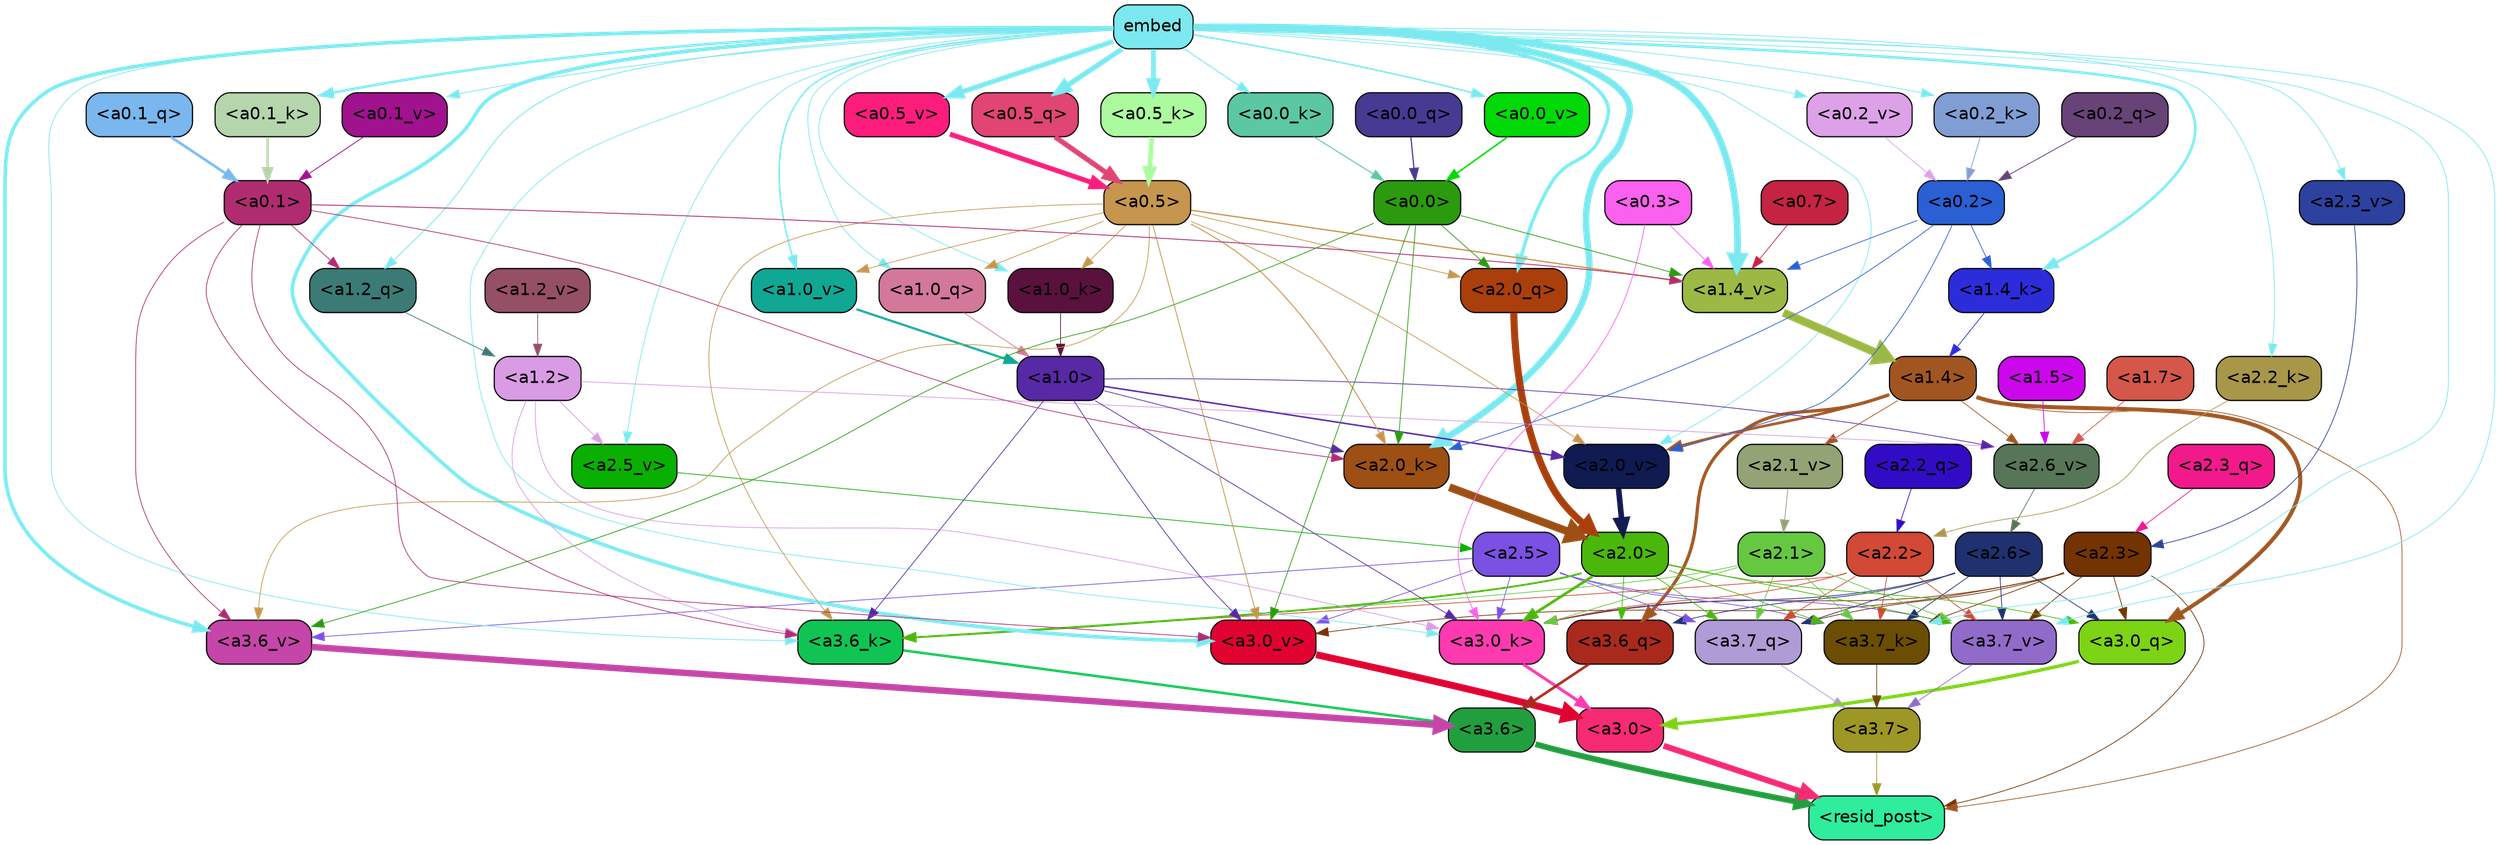strict digraph "" {
	graph [bgcolor=transparent,
		layout=dot,
		overlap=false,
		splines=true
	];
	"<a3.7>"	[color=black,
		fillcolor="#9d9725",
		fontname=Helvetica,
		shape=box,
		style="filled, rounded"];
	"<resid_post>"	[color=black,
		fillcolor="#2fed9d",
		fontname=Helvetica,
		shape=box,
		style="filled, rounded"];
	"<a3.7>" -> "<resid_post>"	[color="#9d9725",
		penwidth=0.6];
	"<a3.6>"	[color=black,
		fillcolor="#219f3e",
		fontname=Helvetica,
		shape=box,
		style="filled, rounded"];
	"<a3.6>" -> "<resid_post>"	[color="#219f3e",
		penwidth=4.751612067222595];
	"<a3.0>"	[color=black,
		fillcolor="#f72a74",
		fontname=Helvetica,
		shape=box,
		style="filled, rounded"];
	"<a3.0>" -> "<resid_post>"	[color="#f72a74",
		penwidth=4.884142994880676];
	"<a2.3>"	[color=black,
		fillcolor="#743303",
		fontname=Helvetica,
		shape=box,
		style="filled, rounded"];
	"<a2.3>" -> "<resid_post>"	[color="#743303",
		penwidth=0.6];
	"<a3.7_q>"	[color=black,
		fillcolor="#af9cd6",
		fontname=Helvetica,
		shape=box,
		style="filled, rounded"];
	"<a2.3>" -> "<a3.7_q>"	[color="#743303",
		penwidth=0.6];
	"<a3.0_q>"	[color=black,
		fillcolor="#7cd414",
		fontname=Helvetica,
		shape=box,
		style="filled, rounded"];
	"<a2.3>" -> "<a3.0_q>"	[color="#743303",
		penwidth=0.6];
	"<a3.7_k>"	[color=black,
		fillcolor="#6b4d03",
		fontname=Helvetica,
		shape=box,
		style="filled, rounded"];
	"<a2.3>" -> "<a3.7_k>"	[color="#743303",
		penwidth=0.6];
	"<a3.0_k>"	[color=black,
		fillcolor="#fd3ab0",
		fontname=Helvetica,
		shape=box,
		style="filled, rounded"];
	"<a2.3>" -> "<a3.0_k>"	[color="#743303",
		penwidth=0.6];
	"<a3.7_v>"	[color=black,
		fillcolor="#916bc9",
		fontname=Helvetica,
		shape=box,
		style="filled, rounded"];
	"<a2.3>" -> "<a3.7_v>"	[color="#743303",
		penwidth=0.6];
	"<a3.0_v>"	[color=black,
		fillcolor="#e00331",
		fontname=Helvetica,
		shape=box,
		style="filled, rounded"];
	"<a2.3>" -> "<a3.0_v>"	[color="#743303",
		penwidth=0.6];
	"<a1.4>"	[color=black,
		fillcolor="#a15621",
		fontname=Helvetica,
		shape=box,
		style="filled, rounded"];
	"<a1.4>" -> "<resid_post>"	[color="#a15621",
		penwidth=0.6];
	"<a3.6_q>"	[color=black,
		fillcolor="#aa291d",
		fontname=Helvetica,
		shape=box,
		style="filled, rounded"];
	"<a1.4>" -> "<a3.6_q>"	[color="#a15621",
		penwidth=2.6469622254371643];
	"<a1.4>" -> "<a3.0_q>"	[color="#a15621",
		penwidth=3.3040847778320312];
	"<a2.6_v>"	[color=black,
		fillcolor="#577657",
		fontname=Helvetica,
		shape=box,
		style="filled, rounded"];
	"<a1.4>" -> "<a2.6_v>"	[color="#a15621",
		penwidth=0.6];
	"<a2.1_v>"	[color=black,
		fillcolor="#93a375",
		fontname=Helvetica,
		shape=box,
		style="filled, rounded"];
	"<a1.4>" -> "<a2.1_v>"	[color="#a15621",
		penwidth=0.6];
	"<a2.0_v>"	[color=black,
		fillcolor="#0f1b51",
		fontname=Helvetica,
		shape=box,
		style="filled, rounded"];
	"<a1.4>" -> "<a2.0_v>"	[color="#a15621",
		penwidth=2.1286070346832275];
	"<a3.7_q>" -> "<a3.7>"	[color="#af9cd6",
		penwidth=0.6];
	"<a3.6_q>" -> "<a3.6>"	[color="#aa291d",
		penwidth=2.091020345687866];
	"<a3.0_q>" -> "<a3.0>"	[color="#7cd414",
		penwidth=2.7421876192092896];
	"<a3.7_k>" -> "<a3.7>"	[color="#6b4d03",
		penwidth=0.6];
	"<a3.6_k>"	[color=black,
		fillcolor="#10c454",
		fontname=Helvetica,
		shape=box,
		style="filled, rounded"];
	"<a3.6_k>" -> "<a3.6>"	[color="#10c454",
		penwidth=2.048597991466522];
	"<a3.0_k>" -> "<a3.0>"	[color="#fd3ab0",
		penwidth=2.476402521133423];
	"<a3.7_v>" -> "<a3.7>"	[color="#916bc9",
		penwidth=0.6];
	"<a3.6_v>"	[color=black,
		fillcolor="#c545a8",
		fontname=Helvetica,
		shape=box,
		style="filled, rounded"];
	"<a3.6_v>" -> "<a3.6>"	[color="#c545a8",
		penwidth=5.2550448179244995];
	"<a3.0_v>" -> "<a3.0>"	[color="#e00331",
		penwidth=5.652270674705505];
	"<a2.6>"	[color=black,
		fillcolor="#20316f",
		fontname=Helvetica,
		shape=box,
		style="filled, rounded"];
	"<a2.6>" -> "<a3.7_q>"	[color="#20316f",
		penwidth=0.6];
	"<a2.6>" -> "<a3.6_q>"	[color="#20316f",
		penwidth=0.6];
	"<a2.6>" -> "<a3.0_q>"	[color="#20316f",
		penwidth=0.6];
	"<a2.6>" -> "<a3.7_k>"	[color="#20316f",
		penwidth=0.6];
	"<a2.6>" -> "<a3.0_k>"	[color="#20316f",
		penwidth=0.6];
	"<a2.6>" -> "<a3.7_v>"	[color="#20316f",
		penwidth=0.6];
	"<a2.5>"	[color=black,
		fillcolor="#7a51e3",
		fontname=Helvetica,
		shape=box,
		style="filled, rounded"];
	"<a2.5>" -> "<a3.7_q>"	[color="#7a51e3",
		penwidth=0.6];
	"<a2.5>" -> "<a3.7_k>"	[color="#7a51e3",
		penwidth=0.6];
	"<a2.5>" -> "<a3.0_k>"	[color="#7a51e3",
		penwidth=0.6];
	"<a2.5>" -> "<a3.7_v>"	[color="#7a51e3",
		penwidth=0.6];
	"<a2.5>" -> "<a3.6_v>"	[color="#7a51e3",
		penwidth=0.6];
	"<a2.5>" -> "<a3.0_v>"	[color="#7a51e3",
		penwidth=0.6];
	"<a2.2>"	[color=black,
		fillcolor="#d24935",
		fontname=Helvetica,
		shape=box,
		style="filled, rounded"];
	"<a2.2>" -> "<a3.7_q>"	[color="#d24935",
		penwidth=0.6];
	"<a2.2>" -> "<a3.7_k>"	[color="#d24935",
		penwidth=0.6];
	"<a2.2>" -> "<a3.6_k>"	[color="#d24935",
		penwidth=0.6];
	"<a2.2>" -> "<a3.0_k>"	[color="#d24935",
		penwidth=0.6];
	"<a2.2>" -> "<a3.7_v>"	[color="#d24935",
		penwidth=0.6];
	"<a2.1>"	[color=black,
		fillcolor="#66c841",
		fontname=Helvetica,
		shape=box,
		style="filled, rounded"];
	"<a2.1>" -> "<a3.7_q>"	[color="#66c841",
		penwidth=0.6];
	"<a2.1>" -> "<a3.7_k>"	[color="#66c841",
		penwidth=0.6];
	"<a2.1>" -> "<a3.6_k>"	[color="#66c841",
		penwidth=0.6];
	"<a2.1>" -> "<a3.0_k>"	[color="#66c841",
		penwidth=0.6];
	"<a2.1>" -> "<a3.7_v>"	[color="#66c841",
		penwidth=0.6];
	"<a2.0>"	[color=black,
		fillcolor="#4bb70a",
		fontname=Helvetica,
		shape=box,
		style="filled, rounded"];
	"<a2.0>" -> "<a3.7_q>"	[color="#4bb70a",
		penwidth=0.6];
	"<a2.0>" -> "<a3.6_q>"	[color="#4bb70a",
		penwidth=0.6];
	"<a2.0>" -> "<a3.0_q>"	[color="#4bb70a",
		penwidth=0.6];
	"<a2.0>" -> "<a3.7_k>"	[color="#4bb70a",
		penwidth=0.6];
	"<a2.0>" -> "<a3.6_k>"	[color="#4bb70a",
		penwidth=1.4757367372512817];
	"<a2.0>" -> "<a3.0_k>"	[color="#4bb70a",
		penwidth=2.2137351036071777];
	"<a2.0>" -> "<a3.7_v>"	[color="#4bb70a",
		penwidth=0.6];
	embed	[color=black,
		fillcolor="#7be9ef",
		fontname=Helvetica,
		shape=box,
		style="filled, rounded"];
	embed -> "<a3.7_k>"	[color="#7be9ef",
		penwidth=0.6];
	embed -> "<a3.6_k>"	[color="#7be9ef",
		penwidth=0.6];
	embed -> "<a3.0_k>"	[color="#7be9ef",
		penwidth=0.6];
	embed -> "<a3.7_v>"	[color="#7be9ef",
		penwidth=0.6];
	embed -> "<a3.6_v>"	[color="#7be9ef",
		penwidth=2.9582033157348633];
	embed -> "<a3.0_v>"	[color="#7be9ef",
		penwidth=2.972973108291626];
	"<a2.0_q>"	[color=black,
		fillcolor="#aa3f0c",
		fontname=Helvetica,
		shape=box,
		style="filled, rounded"];
	embed -> "<a2.0_q>"	[color="#7be9ef",
		penwidth=2.7699792869389057];
	"<a2.2_k>"	[color=black,
		fillcolor="#a99749",
		fontname=Helvetica,
		shape=box,
		style="filled, rounded"];
	embed -> "<a2.2_k>"	[color="#7be9ef",
		penwidth=0.6];
	"<a2.0_k>"	[color=black,
		fillcolor="#9d4f14",
		fontname=Helvetica,
		shape=box,
		style="filled, rounded"];
	embed -> "<a2.0_k>"	[color="#7be9ef",
		penwidth=5.362775564193726];
	"<a2.5_v>"	[color=black,
		fillcolor="#09b002",
		fontname=Helvetica,
		shape=box,
		style="filled, rounded"];
	embed -> "<a2.5_v>"	[color="#7be9ef",
		penwidth=0.6];
	"<a2.3_v>"	[color=black,
		fillcolor="#2d419e",
		fontname=Helvetica,
		shape=box,
		style="filled, rounded"];
	embed -> "<a2.3_v>"	[color="#7be9ef",
		penwidth=0.6];
	embed -> "<a2.0_v>"	[color="#7be9ef",
		penwidth=0.6];
	"<a1.2_q>"	[color=black,
		fillcolor="#3c7b75",
		fontname=Helvetica,
		shape=box,
		style="filled, rounded"];
	embed -> "<a1.2_q>"	[color="#7be9ef",
		penwidth=0.7193574905395508];
	"<a1.0_q>"	[color=black,
		fillcolor="#d47899",
		fontname=Helvetica,
		shape=box,
		style="filled, rounded"];
	embed -> "<a1.0_q>"	[color="#7be9ef",
		penwidth=0.6];
	"<a1.4_k>"	[color=black,
		fillcolor="#2c2cdb",
		fontname=Helvetica,
		shape=box,
		style="filled, rounded"];
	embed -> "<a1.4_k>"	[color="#7be9ef",
		penwidth=2.147887945175171];
	"<a1.0_k>"	[color=black,
		fillcolor="#5b113e",
		fontname=Helvetica,
		shape=box,
		style="filled, rounded"];
	embed -> "<a1.0_k>"	[color="#7be9ef",
		penwidth=0.6];
	"<a1.4_v>"	[color=black,
		fillcolor="#9cb945",
		fontname=Helvetica,
		shape=box,
		style="filled, rounded"];
	embed -> "<a1.4_v>"	[color="#7be9ef",
		penwidth=5.545122385025024];
	"<a1.0_v>"	[color=black,
		fillcolor="#11a795",
		fontname=Helvetica,
		shape=box,
		style="filled, rounded"];
	embed -> "<a1.0_v>"	[color="#7be9ef",
		penwidth=1.26444411277771];
	"<a0.5_q>"	[color=black,
		fillcolor="#e14573",
		fontname=Helvetica,
		shape=box,
		style="filled, rounded"];
	embed -> "<a0.5_q>"	[color="#7be9ef",
		penwidth=4.18559342622757];
	"<a0.5_k>"	[color=black,
		fillcolor="#abfb9e",
		fontname=Helvetica,
		shape=box,
		style="filled, rounded"];
	embed -> "<a0.5_k>"	[color="#7be9ef",
		penwidth=3.7556475400924683];
	"<a0.2_k>"	[color=black,
		fillcolor="#809ed4",
		fontname=Helvetica,
		shape=box,
		style="filled, rounded"];
	embed -> "<a0.2_k>"	[color="#7be9ef",
		penwidth=0.6];
	"<a0.1_k>"	[color=black,
		fillcolor="#b5d5ac",
		fontname=Helvetica,
		shape=box,
		style="filled, rounded"];
	embed -> "<a0.1_k>"	[color="#7be9ef",
		penwidth=2.072890520095825];
	"<a0.0_k>"	[color=black,
		fillcolor="#5bc8a3",
		fontname=Helvetica,
		shape=box,
		style="filled, rounded"];
	embed -> "<a0.0_k>"	[color="#7be9ef",
		penwidth=0.8285634517669678];
	"<a0.5_v>"	[color=black,
		fillcolor="#fd1d7c",
		fontname=Helvetica,
		shape=box,
		style="filled, rounded"];
	embed -> "<a0.5_v>"	[color="#7be9ef",
		penwidth=3.991437017917633];
	"<a0.2_v>"	[color=black,
		fillcolor="#dda1e8",
		fontname=Helvetica,
		shape=box,
		style="filled, rounded"];
	embed -> "<a0.2_v>"	[color="#7be9ef",
		penwidth=0.6];
	"<a0.1_v>"	[color=black,
		fillcolor="#a0128e",
		fontname=Helvetica,
		shape=box,
		style="filled, rounded"];
	embed -> "<a0.1_v>"	[color="#7be9ef",
		penwidth=0.6634087562561035];
	"<a0.0_v>"	[color=black,
		fillcolor="#02d908",
		fontname=Helvetica,
		shape=box,
		style="filled, rounded"];
	embed -> "<a0.0_v>"	[color="#7be9ef",
		penwidth=1.2436447143554688];
	"<a1.2>"	[color=black,
		fillcolor="#d99be4",
		fontname=Helvetica,
		shape=box,
		style="filled, rounded"];
	"<a1.2>" -> "<a3.6_k>"	[color="#d99be4",
		penwidth=0.6];
	"<a1.2>" -> "<a3.0_k>"	[color="#d99be4",
		penwidth=0.6];
	"<a1.2>" -> "<a2.6_v>"	[color="#d99be4",
		penwidth=0.6];
	"<a1.2>" -> "<a2.5_v>"	[color="#d99be4",
		penwidth=0.6];
	"<a1.0>"	[color=black,
		fillcolor="#5729a5",
		fontname=Helvetica,
		shape=box,
		style="filled, rounded"];
	"<a1.0>" -> "<a3.6_k>"	[color="#5729a5",
		penwidth=0.6];
	"<a1.0>" -> "<a3.0_k>"	[color="#5729a5",
		penwidth=0.6];
	"<a1.0>" -> "<a3.0_v>"	[color="#5729a5",
		penwidth=0.6];
	"<a1.0>" -> "<a2.0_k>"	[color="#5729a5",
		penwidth=0.6];
	"<a1.0>" -> "<a2.6_v>"	[color="#5729a5",
		penwidth=0.6];
	"<a1.0>" -> "<a2.0_v>"	[color="#5729a5",
		penwidth=1.2240618467330933];
	"<a0.5>"	[color=black,
		fillcolor="#c6964f",
		fontname=Helvetica,
		shape=box,
		style="filled, rounded"];
	"<a0.5>" -> "<a3.6_k>"	[color="#c6964f",
		penwidth=0.6];
	"<a0.5>" -> "<a3.6_v>"	[color="#c6964f",
		penwidth=0.6];
	"<a0.5>" -> "<a3.0_v>"	[color="#c6964f",
		penwidth=0.6790935099124908];
	"<a0.5>" -> "<a2.0_q>"	[color="#c6964f",
		penwidth=0.6];
	"<a0.5>" -> "<a2.0_k>"	[color="#c6964f",
		penwidth=0.7897988557815552];
	"<a0.5>" -> "<a2.0_v>"	[color="#c6964f",
		penwidth=0.6];
	"<a0.5>" -> "<a1.0_q>"	[color="#c6964f",
		penwidth=0.6];
	"<a0.5>" -> "<a1.0_k>"	[color="#c6964f",
		penwidth=0.6];
	"<a0.5>" -> "<a1.4_v>"	[color="#c6964f",
		penwidth=1.0479987859725952];
	"<a0.5>" -> "<a1.0_v>"	[color="#c6964f",
		penwidth=0.6];
	"<a0.1>"	[color=black,
		fillcolor="#b02c71",
		fontname=Helvetica,
		shape=box,
		style="filled, rounded"];
	"<a0.1>" -> "<a3.6_k>"	[color="#b02c71",
		penwidth=0.6];
	"<a0.1>" -> "<a3.6_v>"	[color="#b02c71",
		penwidth=0.6];
	"<a0.1>" -> "<a3.0_v>"	[color="#b02c71",
		penwidth=0.6];
	"<a0.1>" -> "<a2.0_k>"	[color="#b02c71",
		penwidth=0.6];
	"<a0.1>" -> "<a1.2_q>"	[color="#b02c71",
		penwidth=0.6];
	"<a0.1>" -> "<a1.4_v>"	[color="#b02c71",
		penwidth=0.7031502723693848];
	"<a0.3>"	[color=black,
		fillcolor="#fa61ee",
		fontname=Helvetica,
		shape=box,
		style="filled, rounded"];
	"<a0.3>" -> "<a3.0_k>"	[color="#fa61ee",
		penwidth=0.6];
	"<a0.3>" -> "<a1.4_v>"	[color="#fa61ee",
		penwidth=0.6];
	"<a0.0>"	[color=black,
		fillcolor="#2b9a0f",
		fontname=Helvetica,
		shape=box,
		style="filled, rounded"];
	"<a0.0>" -> "<a3.6_v>"	[color="#2b9a0f",
		penwidth=0.6];
	"<a0.0>" -> "<a3.0_v>"	[color="#2b9a0f",
		penwidth=0.6];
	"<a0.0>" -> "<a2.0_q>"	[color="#2b9a0f",
		penwidth=0.6];
	"<a0.0>" -> "<a2.0_k>"	[color="#2b9a0f",
		penwidth=0.6];
	"<a0.0>" -> "<a1.4_v>"	[color="#2b9a0f",
		penwidth=0.6];
	"<a2.3_q>"	[color=black,
		fillcolor="#f2198c",
		fontname=Helvetica,
		shape=box,
		style="filled, rounded"];
	"<a2.3_q>" -> "<a2.3>"	[color="#f2198c",
		penwidth=0.6];
	"<a2.2_q>"	[color=black,
		fillcolor="#320cc5",
		fontname=Helvetica,
		shape=box,
		style="filled, rounded"];
	"<a2.2_q>" -> "<a2.2>"	[color="#320cc5",
		penwidth=0.6];
	"<a2.0_q>" -> "<a2.0>"	[color="#aa3f0c",
		penwidth=5.819834470748901];
	"<a2.2_k>" -> "<a2.2>"	[color="#a99749",
		penwidth=0.6];
	"<a2.0_k>" -> "<a2.0>"	[color="#9d4f14",
		penwidth=6.470837593078613];
	"<a2.6_v>" -> "<a2.6>"	[color="#577657",
		penwidth=0.6];
	"<a2.5_v>" -> "<a2.5>"	[color="#09b002",
		penwidth=0.6];
	"<a2.3_v>" -> "<a2.3>"	[color="#2d419e",
		penwidth=0.6];
	"<a2.1_v>" -> "<a2.1>"	[color="#93a375",
		penwidth=0.6];
	"<a2.0_v>" -> "<a2.0>"	[color="#0f1b51",
		penwidth=4.5950857400894165];
	"<a0.2>"	[color=black,
		fillcolor="#2b5fd4",
		fontname=Helvetica,
		shape=box,
		style="filled, rounded"];
	"<a0.2>" -> "<a2.0_k>"	[color="#2b5fd4",
		penwidth=0.6];
	"<a0.2>" -> "<a2.0_v>"	[color="#2b5fd4",
		penwidth=0.6];
	"<a0.2>" -> "<a1.4_k>"	[color="#2b5fd4",
		penwidth=0.6];
	"<a0.2>" -> "<a1.4_v>"	[color="#2b5fd4",
		penwidth=0.6];
	"<a1.7>"	[color=black,
		fillcolor="#d55749",
		fontname=Helvetica,
		shape=box,
		style="filled, rounded"];
	"<a1.7>" -> "<a2.6_v>"	[color="#d55749",
		penwidth=0.6];
	"<a1.5>"	[color=black,
		fillcolor="#cc07ec",
		fontname=Helvetica,
		shape=box,
		style="filled, rounded"];
	"<a1.5>" -> "<a2.6_v>"	[color="#cc07ec",
		penwidth=0.6];
	"<a1.2_q>" -> "<a1.2>"	[color="#3c7b75",
		penwidth=0.6];
	"<a1.0_q>" -> "<a1.0>"	[color="#d47899",
		penwidth=0.6];
	"<a1.4_k>" -> "<a1.4>"	[color="#2c2cdb",
		penwidth=0.6];
	"<a1.0_k>" -> "<a1.0>"	[color="#5b113e",
		penwidth=0.6];
	"<a1.4_v>" -> "<a1.4>"	[color="#9cb945",
		penwidth=6.635385513305664];
	"<a1.2_v>"	[color=black,
		fillcolor="#955065",
		fontname=Helvetica,
		shape=box,
		style="filled, rounded"];
	"<a1.2_v>" -> "<a1.2>"	[color="#955065",
		penwidth=0.6];
	"<a1.0_v>" -> "<a1.0>"	[color="#11a795",
		penwidth=1.807669460773468];
	"<a0.7>"	[color=black,
		fillcolor="#c52342",
		fontname=Helvetica,
		shape=box,
		style="filled, rounded"];
	"<a0.7>" -> "<a1.4_v>"	[color="#c52342",
		penwidth=0.6];
	"<a0.5_q>" -> "<a0.5>"	[color="#e14573",
		penwidth=4.201210081577301];
	"<a0.2_q>"	[color=black,
		fillcolor="#674378",
		fontname=Helvetica,
		shape=box,
		style="filled, rounded"];
	"<a0.2_q>" -> "<a0.2>"	[color="#674378",
		penwidth=0.6669397354125977];
	"<a0.1_q>"	[color=black,
		fillcolor="#79b7ee",
		fontname=Helvetica,
		shape=box,
		style="filled, rounded"];
	"<a0.1_q>" -> "<a0.1>"	[color="#79b7ee",
		penwidth=2.1428754329681396];
	"<a0.0_q>"	[color=black,
		fillcolor="#473a93",
		fontname=Helvetica,
		shape=box,
		style="filled, rounded"];
	"<a0.0_q>" -> "<a0.0>"	[color="#473a93",
		penwidth=0.9431536197662354];
	"<a0.5_k>" -> "<a0.5>"	[color="#abfb9e",
		penwidth=3.780391812324524];
	"<a0.2_k>" -> "<a0.2>"	[color="#809ed4",
		penwidth=0.6];
	"<a0.1_k>" -> "<a0.1>"	[color="#b5d5ac",
		penwidth=2.0809476375579834];
	"<a0.0_k>" -> "<a0.0>"	[color="#5bc8a3",
		penwidth=0.8123311996459961];
	"<a0.5_v>" -> "<a0.5>"	[color="#fd1d7c",
		penwidth=4.0294036865234375];
	"<a0.2_v>" -> "<a0.2>"	[color="#dda1e8",
		penwidth=0.6];
	"<a0.1_v>" -> "<a0.1>"	[color="#a0128e",
		penwidth=0.6631441116333008];
	"<a0.0_v>" -> "<a0.0>"	[color="#02d908",
		penwidth=1.2803640365600586];
}
